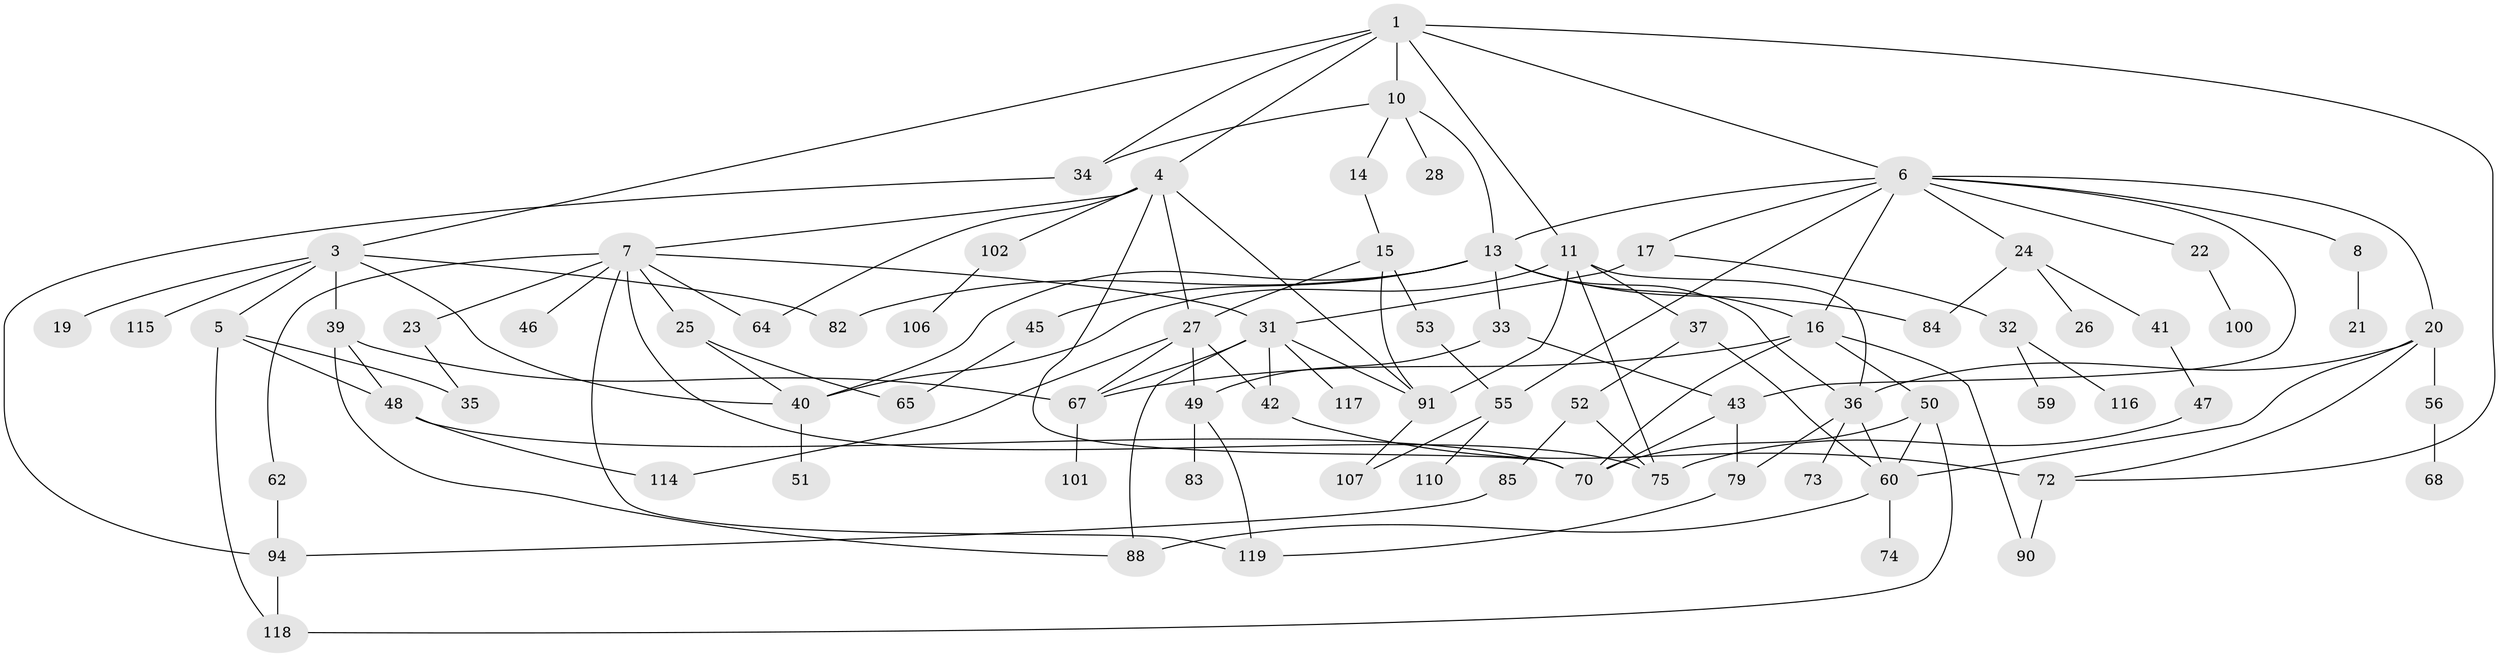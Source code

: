 // Generated by graph-tools (version 1.1) at 2025/23/03/03/25 07:23:31]
// undirected, 80 vertices, 129 edges
graph export_dot {
graph [start="1"]
  node [color=gray90,style=filled];
  1 [super="+2"];
  3 [super="+113"];
  4 [super="+18"];
  5;
  6 [super="+9"];
  7 [super="+12"];
  8 [super="+78"];
  10 [super="+58"];
  11 [super="+112"];
  13 [super="+97"];
  14;
  15;
  16 [super="+98"];
  17;
  19;
  20 [super="+29"];
  21;
  22;
  23;
  24 [super="+105"];
  25 [super="+30"];
  26 [super="+77"];
  27 [super="+108"];
  28;
  31 [super="+38"];
  32 [super="+120"];
  33;
  34 [super="+99"];
  35 [super="+44"];
  36 [super="+71"];
  37;
  39 [super="+95"];
  40 [super="+69"];
  41;
  42;
  43 [super="+57"];
  45;
  46;
  47;
  48;
  49 [super="+109"];
  50 [super="+54"];
  51;
  52;
  53 [super="+81"];
  55 [super="+61"];
  56;
  59 [super="+93"];
  60 [super="+63"];
  62 [super="+66"];
  64;
  65 [super="+80"];
  67 [super="+89"];
  68;
  70 [super="+87"];
  72 [super="+76"];
  73;
  74;
  75 [super="+103"];
  79;
  82 [super="+86"];
  83;
  84;
  85 [super="+111"];
  88 [super="+104"];
  90;
  91 [super="+92"];
  94 [super="+96"];
  100;
  101;
  102;
  106;
  107;
  110;
  114;
  115;
  116;
  117;
  118;
  119;
  1 -- 3;
  1 -- 6;
  1 -- 10;
  1 -- 34;
  1 -- 4;
  1 -- 72;
  1 -- 11;
  3 -- 5;
  3 -- 19;
  3 -- 39;
  3 -- 82;
  3 -- 115;
  3 -- 40;
  4 -- 7;
  4 -- 27;
  4 -- 102;
  4 -- 64;
  4 -- 70;
  4 -- 91;
  5 -- 48;
  5 -- 118;
  5 -- 35;
  6 -- 8;
  6 -- 13;
  6 -- 24;
  6 -- 43;
  6 -- 16;
  6 -- 17;
  6 -- 20;
  6 -- 55;
  6 -- 22;
  7 -- 25;
  7 -- 46;
  7 -- 119;
  7 -- 64;
  7 -- 23;
  7 -- 62;
  7 -- 31;
  7 -- 75;
  8 -- 21;
  10 -- 14;
  10 -- 28;
  10 -- 34;
  10 -- 13;
  11 -- 37;
  11 -- 91;
  11 -- 75;
  11 -- 40;
  11 -- 36;
  13 -- 33;
  13 -- 45;
  13 -- 84;
  13 -- 82;
  13 -- 36;
  13 -- 16;
  13 -- 40;
  14 -- 15;
  15 -- 53;
  15 -- 91;
  15 -- 27;
  16 -- 50;
  16 -- 70;
  16 -- 90;
  16 -- 67;
  17 -- 31;
  17 -- 32;
  20 -- 60;
  20 -- 56;
  20 -- 72;
  20 -- 36;
  22 -- 100;
  23 -- 35;
  24 -- 26;
  24 -- 41;
  24 -- 84;
  25 -- 40;
  25 -- 65;
  27 -- 42;
  27 -- 49;
  27 -- 114;
  27 -- 67;
  31 -- 88;
  31 -- 91;
  31 -- 42;
  31 -- 67;
  31 -- 117;
  32 -- 59;
  32 -- 116;
  33 -- 49;
  33 -- 43;
  34 -- 94;
  36 -- 73;
  36 -- 60;
  36 -- 79;
  37 -- 52;
  37 -- 60;
  39 -- 48;
  39 -- 67;
  39 -- 88;
  40 -- 51;
  41 -- 47;
  42 -- 72 [weight=2];
  43 -- 79;
  43 -- 70;
  45 -- 65;
  47 -- 75;
  48 -- 114;
  48 -- 70;
  49 -- 83;
  49 -- 119;
  50 -- 60;
  50 -- 118;
  50 -- 70;
  52 -- 75;
  52 -- 85;
  53 -- 55;
  55 -- 110;
  55 -- 107;
  56 -- 68;
  60 -- 88;
  60 -- 74;
  62 -- 94;
  67 -- 101;
  72 -- 90;
  79 -- 119;
  85 -- 94;
  91 -- 107;
  94 -- 118;
  102 -- 106;
}
